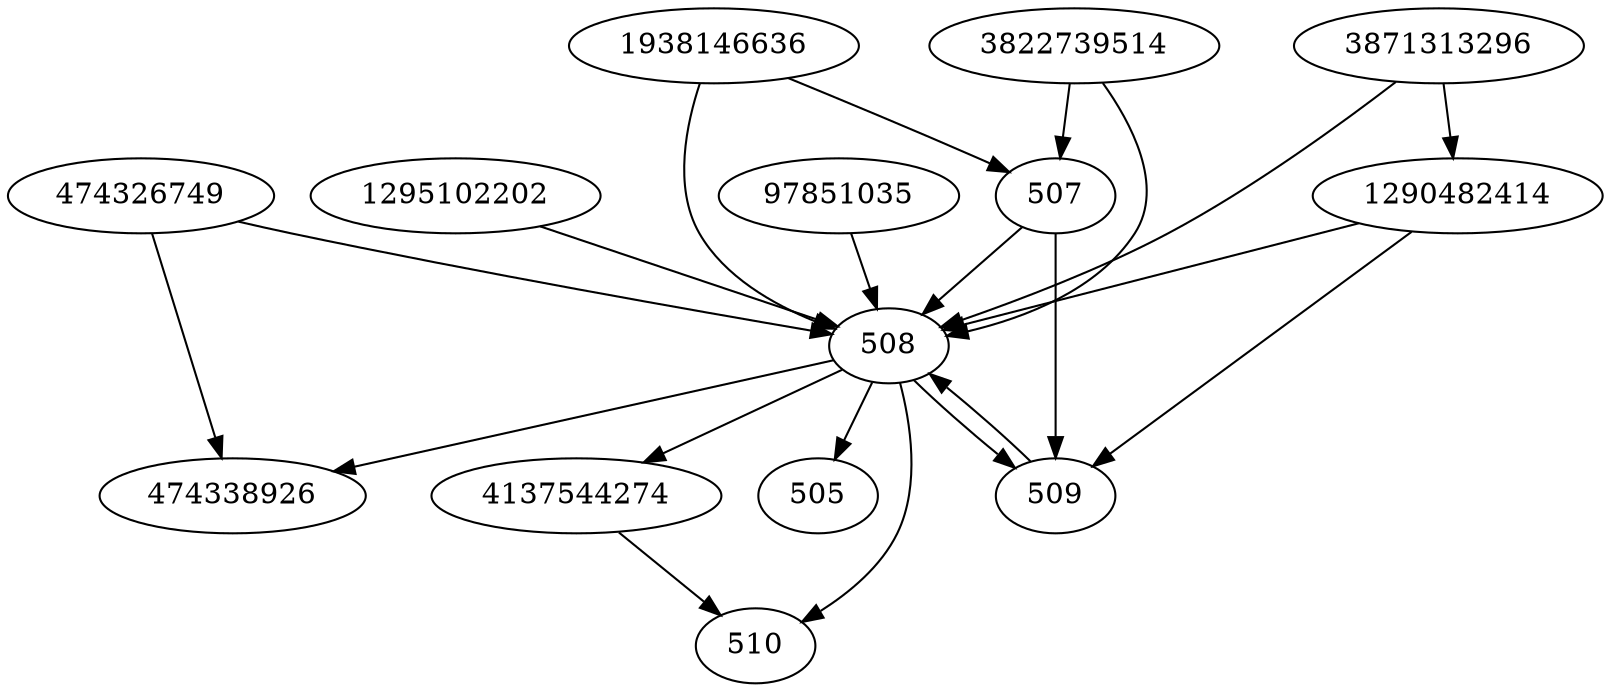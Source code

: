 strict digraph  {
3822739514;
474326749;
1938146636;
508;
474338926;
1290482414;
3871313296;
4137544274;
505;
1295102202;
507;
97851035;
509;
510;
3822739514 -> 507;
3822739514 -> 508;
474326749 -> 508;
474326749 -> 474338926;
1938146636 -> 507;
1938146636 -> 508;
508 -> 509;
508 -> 474338926;
508 -> 4137544274;
508 -> 505;
508 -> 510;
1290482414 -> 508;
1290482414 -> 509;
3871313296 -> 1290482414;
3871313296 -> 508;
4137544274 -> 510;
1295102202 -> 508;
507 -> 509;
507 -> 508;
97851035 -> 508;
509 -> 508;
}
